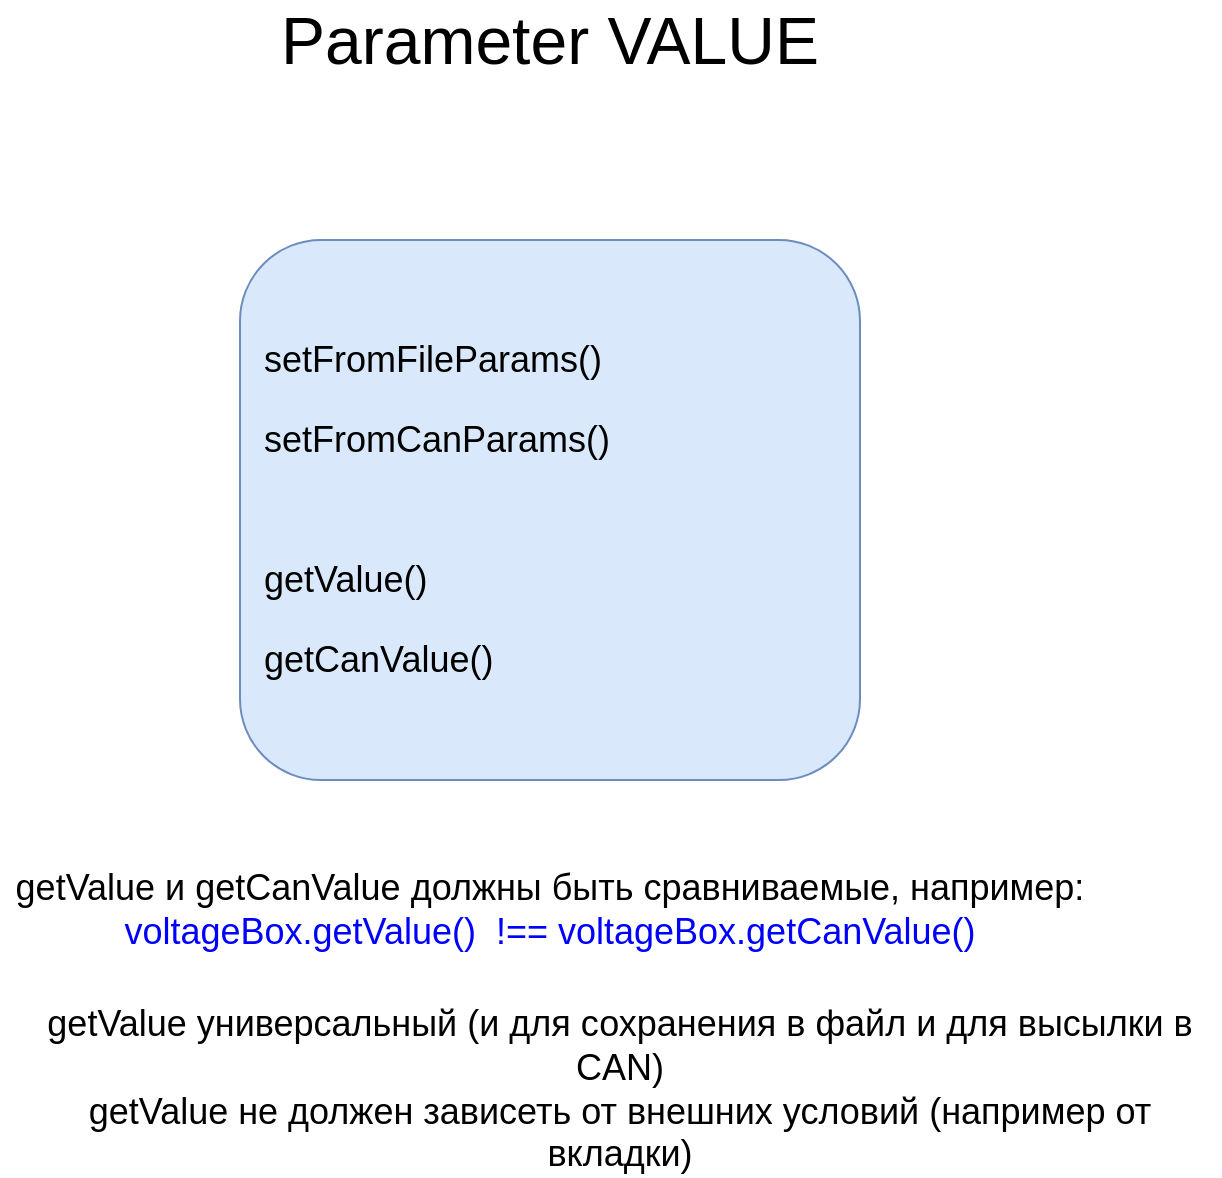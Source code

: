 <mxfile version="16.6.1" type="github">
  <diagram id="TQviJIrs2LyW931e8FbJ" name="Page-1">
    <mxGraphModel dx="1422" dy="709" grid="1" gridSize="10" guides="1" tooltips="1" connect="1" arrows="1" fold="1" page="1" pageScale="1" pageWidth="1169" pageHeight="827" math="0" shadow="0">
      <root>
        <mxCell id="0" />
        <mxCell id="1" parent="0" />
        <mxCell id="q0c5YIx2BFk4D5gPvDd2-1" value="" style="rounded=1;whiteSpace=wrap;html=1;fillColor=#dae8fc;strokeColor=#6c8ebf;" vertex="1" parent="1">
          <mxGeometry x="410" y="160" width="310" height="270" as="geometry" />
        </mxCell>
        <mxCell id="q0c5YIx2BFk4D5gPvDd2-2" value="Parameter VALUE" style="text;html=1;strokeColor=none;fillColor=none;align=center;verticalAlign=middle;whiteSpace=wrap;rounded=0;fontSize=33;" vertex="1" parent="1">
          <mxGeometry x="380" y="40" width="370" height="40" as="geometry" />
        </mxCell>
        <mxCell id="q0c5YIx2BFk4D5gPvDd2-3" value="getValue()" style="text;html=1;strokeColor=none;fillColor=none;align=left;verticalAlign=middle;whiteSpace=wrap;rounded=0;fontSize=18;" vertex="1" parent="1">
          <mxGeometry x="420" y="310" width="130" height="40" as="geometry" />
        </mxCell>
        <mxCell id="q0c5YIx2BFk4D5gPvDd2-5" value="setFromFileParams()" style="text;html=1;strokeColor=none;fillColor=none;align=left;verticalAlign=middle;whiteSpace=wrap;rounded=0;fontSize=18;" vertex="1" parent="1">
          <mxGeometry x="420" y="200" width="180" height="40" as="geometry" />
        </mxCell>
        <mxCell id="q0c5YIx2BFk4D5gPvDd2-6" value="setFromCanParams()" style="text;html=1;strokeColor=none;fillColor=none;align=left;verticalAlign=middle;whiteSpace=wrap;rounded=0;fontSize=18;" vertex="1" parent="1">
          <mxGeometry x="420" y="240" width="180" height="40" as="geometry" />
        </mxCell>
        <mxCell id="q0c5YIx2BFk4D5gPvDd2-7" value="getCanValue()" style="text;html=1;strokeColor=none;fillColor=none;align=left;verticalAlign=middle;whiteSpace=wrap;rounded=0;fontSize=18;" vertex="1" parent="1">
          <mxGeometry x="420" y="350" width="130" height="40" as="geometry" />
        </mxCell>
        <mxCell id="q0c5YIx2BFk4D5gPvDd2-8" value="getValue и getCanValue должны быть сравниваемые, например:&lt;br&gt;&lt;font color=&quot;#0000FF&quot;&gt;voltageBox.getValue()&amp;nbsp; !== voltageBox.getCanValue()&lt;/font&gt;" style="text;html=1;strokeColor=none;fillColor=none;align=center;verticalAlign=middle;whiteSpace=wrap;rounded=0;fontSize=18;" vertex="1" parent="1">
          <mxGeometry x="290" y="470" width="550" height="50" as="geometry" />
        </mxCell>
        <mxCell id="q0c5YIx2BFk4D5gPvDd2-10" value="getValue универсальный (и для сохранения в файл и для высылки в CAN)&lt;br&gt;getValue не должен зависеть от внешних условий (например от вкладки)" style="text;html=1;strokeColor=none;fillColor=none;align=center;verticalAlign=middle;whiteSpace=wrap;rounded=0;fontSize=18;" vertex="1" parent="1">
          <mxGeometry x="300" y="560" width="600" height="50" as="geometry" />
        </mxCell>
      </root>
    </mxGraphModel>
  </diagram>
</mxfile>
